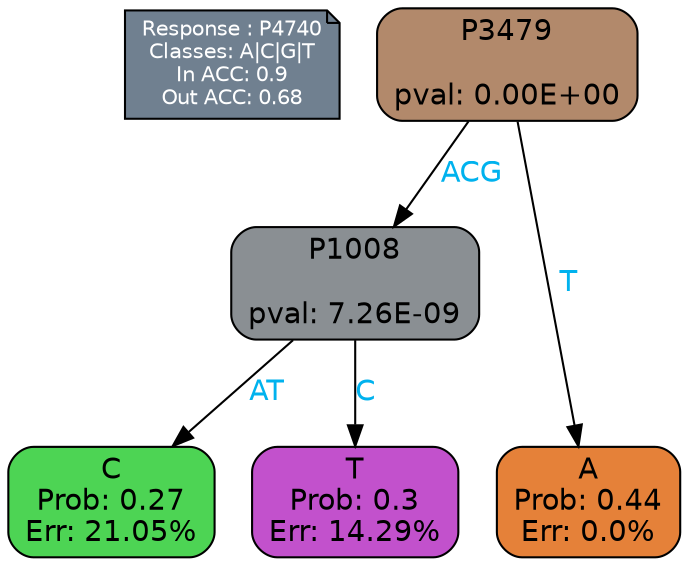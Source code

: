 digraph Tree {
node [shape=box, style="filled, rounded", color="black", fontname=helvetica] ;
graph [ranksep=equally, splines=polylines, bgcolor=transparent, dpi=600] ;
edge [fontname=helvetica] ;
LEGEND [label="Response : P4740
Classes: A|C|G|T
In ACC: 0.9
Out ACC: 0.68
",shape=note,align=left,style=filled,fillcolor="slategray",fontcolor="white",fontsize=10];1 [label="P3479

pval: 0.00E+00", fillcolor="#b2896b"] ;
2 [label="P1008

pval: 7.26E-09", fillcolor="#8a8f93"] ;
3 [label="C
Prob: 0.27
Err: 21.05%", fillcolor="#4dd454"] ;
4 [label="T
Prob: 0.3
Err: 14.29%", fillcolor="#c251cc"] ;
5 [label="A
Prob: 0.44
Err: 0.0%", fillcolor="#e58139"] ;
1 -> 2 [label="ACG",fontcolor=deepskyblue2] ;
1 -> 5 [label="T",fontcolor=deepskyblue2] ;
2 -> 3 [label="AT",fontcolor=deepskyblue2] ;
2 -> 4 [label="C",fontcolor=deepskyblue2] ;
{rank = same; 3;4;5;}{rank = same; LEGEND;1;}}